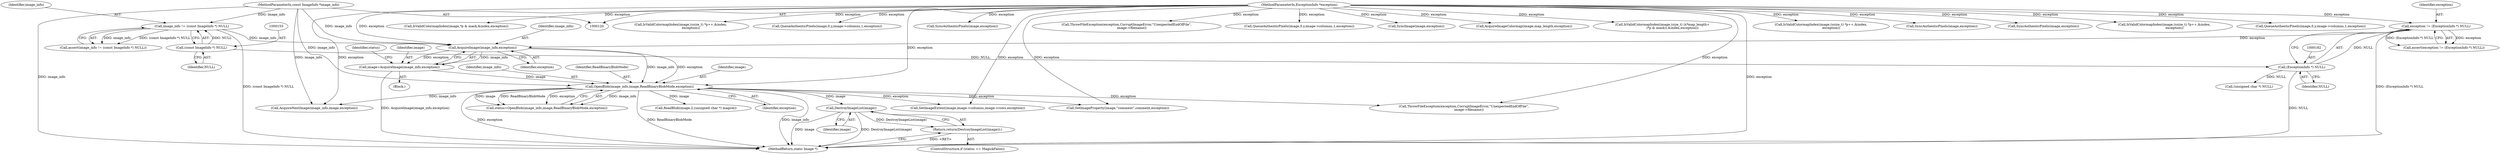 digraph "0_ImageMagick_2ad6d33493750a28a5a655d319a8e0b16c392de1@pointer" {
"1000207" [label="(Call,DestroyImageList(image))"];
"1000197" [label="(Call,OpenBlob(image_info,image,ReadBinaryBlobMode,exception))"];
"1000192" [label="(Call,AcquireImage(image_info,exception))"];
"1000152" [label="(Call,image_info != (const ImageInfo *) NULL)"];
"1000121" [label="(MethodParameterIn,const ImageInfo *image_info)"];
"1000154" [label="(Call,(const ImageInfo *) NULL)"];
"1000179" [label="(Call,exception != (ExceptionInfo *) NULL)"];
"1000122" [label="(MethodParameterIn,ExceptionInfo *exception)"];
"1000181" [label="(Call,(ExceptionInfo *) NULL)"];
"1000190" [label="(Call,image=AcquireImage(image_info,exception))"];
"1000206" [label="(Return,return(DestroyImageList(image));)"];
"1000154" [label="(Call,(const ImageInfo *) NULL)"];
"1000201" [label="(Identifier,exception)"];
"1000579" [label="(Call,SetImageExtent(image,image->columns,image->rows,exception))"];
"1000195" [label="(Call,status=OpenBlob(image_info,image,ReadBinaryBlobMode,exception))"];
"1000190" [label="(Call,image=AcquireImage(image_info,exception))"];
"1001580" [label="(Call,SyncAuthenticPixels(image,exception))"];
"1001836" [label="(Call,ThrowFileException(exception,CorruptImageError,\"UnexpectedEndOfFile\",\n          image->filename))"];
"1001538" [label="(Call,QueueAuthenticPixels(image,0,y,image->columns,1,exception))"];
"1000193" [label="(Identifier,image_info)"];
"1000208" [label="(Identifier,image)"];
"1001612" [label="(Call,SyncImage(image,exception))"];
"1000402" [label="(Call,ThrowFileException(exception,CorruptImageError,\"UnexpectedEndOfFile\",\n          image->filename))"];
"1000122" [label="(MethodParameterIn,ExceptionInfo *exception)"];
"1000196" [label="(Identifier,status)"];
"1000179" [label="(Call,exception != (ExceptionInfo *) NULL)"];
"1001375" [label="(Call,AcquireImageColormap(image,map_length,exception))"];
"1000211" [label="(Call,ReadBlob(image,2,(unsigned char *) magick))"];
"1000206" [label="(Return,return(DestroyImageList(image));)"];
"1001187" [label="(Call,IsValidColormapIndex(image,(size_t) (x*map_length+\n                    (*p & mask)),&index,exception))"];
"1000152" [label="(Call,image_info != (const ImageInfo *) NULL)"];
"1000192" [label="(Call,AcquireImage(image_info,exception))"];
"1000202" [label="(ControlStructure,if (status == MagickFalse))"];
"1001692" [label="(Call,IsValidColormapIndex(image,(ssize_t) *p++,&index,\n                    exception))"];
"1000200" [label="(Identifier,ReadBinaryBlobMode)"];
"1000178" [label="(Call,assert(exception != (ExceptionInfo *) NULL))"];
"1000181" [label="(Call,(ExceptionInfo *) NULL)"];
"1001944" [label="(MethodReturn,static Image *)"];
"1000180" [label="(Identifier,exception)"];
"1001766" [label="(Call,SyncAuthenticPixels(image,exception))"];
"1000151" [label="(Call,assert(image_info != (const ImageInfo *) NULL))"];
"1000153" [label="(Identifier,image_info)"];
"1001334" [label="(Call,SyncAuthenticPixels(image,exception))"];
"1001665" [label="(Call,IsValidColormapIndex(image,(ssize_t) *p++,&index,\n                    exception))"];
"1000412" [label="(Call,(unsigned char *) NULL)"];
"1000207" [label="(Call,DestroyImageList(image))"];
"1001264" [label="(Call,QueueAuthenticPixels(image,0,y,image->columns,1,exception))"];
"1001132" [label="(Call,IsValidColormapIndex(image,*p & mask,&index,exception))"];
"1000199" [label="(Identifier,image)"];
"1000198" [label="(Identifier,image_info)"];
"1001719" [label="(Call,IsValidColormapIndex(image,(ssize_t) *p++,&index,\n                    exception))"];
"1000121" [label="(MethodParameterIn,const ImageInfo *image_info)"];
"1000156" [label="(Identifier,NULL)"];
"1001889" [label="(Call,AcquireNextImage(image_info,image,exception))"];
"1000194" [label="(Identifier,exception)"];
"1000123" [label="(Block,)"];
"1000191" [label="(Identifier,image)"];
"1001633" [label="(Call,QueueAuthenticPixels(image,0,y,image->columns,1,exception))"];
"1000183" [label="(Identifier,NULL)"];
"1000197" [label="(Call,OpenBlob(image_info,image,ReadBinaryBlobMode,exception))"];
"1000531" [label="(Call,SetImageProperty(image,\"comment\",comment,exception))"];
"1000207" -> "1000206"  [label="AST: "];
"1000207" -> "1000208"  [label="CFG: "];
"1000208" -> "1000207"  [label="AST: "];
"1000206" -> "1000207"  [label="CFG: "];
"1000207" -> "1001944"  [label="DDG: image"];
"1000207" -> "1001944"  [label="DDG: DestroyImageList(image)"];
"1000207" -> "1000206"  [label="DDG: DestroyImageList(image)"];
"1000197" -> "1000207"  [label="DDG: image"];
"1000197" -> "1000195"  [label="AST: "];
"1000197" -> "1000201"  [label="CFG: "];
"1000198" -> "1000197"  [label="AST: "];
"1000199" -> "1000197"  [label="AST: "];
"1000200" -> "1000197"  [label="AST: "];
"1000201" -> "1000197"  [label="AST: "];
"1000195" -> "1000197"  [label="CFG: "];
"1000197" -> "1001944"  [label="DDG: exception"];
"1000197" -> "1001944"  [label="DDG: ReadBinaryBlobMode"];
"1000197" -> "1001944"  [label="DDG: image_info"];
"1000197" -> "1000195"  [label="DDG: image_info"];
"1000197" -> "1000195"  [label="DDG: image"];
"1000197" -> "1000195"  [label="DDG: ReadBinaryBlobMode"];
"1000197" -> "1000195"  [label="DDG: exception"];
"1000192" -> "1000197"  [label="DDG: image_info"];
"1000192" -> "1000197"  [label="DDG: exception"];
"1000121" -> "1000197"  [label="DDG: image_info"];
"1000190" -> "1000197"  [label="DDG: image"];
"1000122" -> "1000197"  [label="DDG: exception"];
"1000197" -> "1000211"  [label="DDG: image"];
"1000197" -> "1000402"  [label="DDG: exception"];
"1000197" -> "1000531"  [label="DDG: exception"];
"1000197" -> "1000579"  [label="DDG: exception"];
"1000197" -> "1001889"  [label="DDG: image_info"];
"1000192" -> "1000190"  [label="AST: "];
"1000192" -> "1000194"  [label="CFG: "];
"1000193" -> "1000192"  [label="AST: "];
"1000194" -> "1000192"  [label="AST: "];
"1000190" -> "1000192"  [label="CFG: "];
"1000192" -> "1000190"  [label="DDG: image_info"];
"1000192" -> "1000190"  [label="DDG: exception"];
"1000152" -> "1000192"  [label="DDG: image_info"];
"1000121" -> "1000192"  [label="DDG: image_info"];
"1000179" -> "1000192"  [label="DDG: exception"];
"1000122" -> "1000192"  [label="DDG: exception"];
"1000152" -> "1000151"  [label="AST: "];
"1000152" -> "1000154"  [label="CFG: "];
"1000153" -> "1000152"  [label="AST: "];
"1000154" -> "1000152"  [label="AST: "];
"1000151" -> "1000152"  [label="CFG: "];
"1000152" -> "1001944"  [label="DDG: (const ImageInfo *) NULL"];
"1000152" -> "1000151"  [label="DDG: image_info"];
"1000152" -> "1000151"  [label="DDG: (const ImageInfo *) NULL"];
"1000121" -> "1000152"  [label="DDG: image_info"];
"1000154" -> "1000152"  [label="DDG: NULL"];
"1000121" -> "1000120"  [label="AST: "];
"1000121" -> "1001944"  [label="DDG: image_info"];
"1000121" -> "1001889"  [label="DDG: image_info"];
"1000154" -> "1000156"  [label="CFG: "];
"1000155" -> "1000154"  [label="AST: "];
"1000156" -> "1000154"  [label="AST: "];
"1000154" -> "1000181"  [label="DDG: NULL"];
"1000179" -> "1000178"  [label="AST: "];
"1000179" -> "1000181"  [label="CFG: "];
"1000180" -> "1000179"  [label="AST: "];
"1000181" -> "1000179"  [label="AST: "];
"1000178" -> "1000179"  [label="CFG: "];
"1000179" -> "1001944"  [label="DDG: (ExceptionInfo *) NULL"];
"1000179" -> "1000178"  [label="DDG: exception"];
"1000179" -> "1000178"  [label="DDG: (ExceptionInfo *) NULL"];
"1000122" -> "1000179"  [label="DDG: exception"];
"1000181" -> "1000179"  [label="DDG: NULL"];
"1000122" -> "1000120"  [label="AST: "];
"1000122" -> "1001944"  [label="DDG: exception"];
"1000122" -> "1000402"  [label="DDG: exception"];
"1000122" -> "1000531"  [label="DDG: exception"];
"1000122" -> "1000579"  [label="DDG: exception"];
"1000122" -> "1001132"  [label="DDG: exception"];
"1000122" -> "1001187"  [label="DDG: exception"];
"1000122" -> "1001264"  [label="DDG: exception"];
"1000122" -> "1001334"  [label="DDG: exception"];
"1000122" -> "1001375"  [label="DDG: exception"];
"1000122" -> "1001538"  [label="DDG: exception"];
"1000122" -> "1001580"  [label="DDG: exception"];
"1000122" -> "1001612"  [label="DDG: exception"];
"1000122" -> "1001633"  [label="DDG: exception"];
"1000122" -> "1001665"  [label="DDG: exception"];
"1000122" -> "1001692"  [label="DDG: exception"];
"1000122" -> "1001719"  [label="DDG: exception"];
"1000122" -> "1001766"  [label="DDG: exception"];
"1000122" -> "1001836"  [label="DDG: exception"];
"1000122" -> "1001889"  [label="DDG: exception"];
"1000181" -> "1000183"  [label="CFG: "];
"1000182" -> "1000181"  [label="AST: "];
"1000183" -> "1000181"  [label="AST: "];
"1000181" -> "1001944"  [label="DDG: NULL"];
"1000181" -> "1000412"  [label="DDG: NULL"];
"1000190" -> "1000123"  [label="AST: "];
"1000191" -> "1000190"  [label="AST: "];
"1000196" -> "1000190"  [label="CFG: "];
"1000190" -> "1001944"  [label="DDG: AcquireImage(image_info,exception)"];
"1000206" -> "1000202"  [label="AST: "];
"1001944" -> "1000206"  [label="CFG: "];
"1000206" -> "1001944"  [label="DDG: <RET>"];
}
